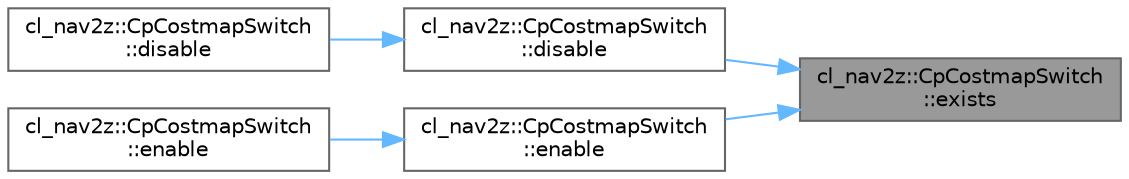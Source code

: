 digraph "cl_nav2z::CpCostmapSwitch::exists"
{
 // LATEX_PDF_SIZE
  bgcolor="transparent";
  edge [fontname=Helvetica,fontsize=10,labelfontname=Helvetica,labelfontsize=10];
  node [fontname=Helvetica,fontsize=10,shape=box,height=0.2,width=0.4];
  rankdir="RL";
  Node1 [label="cl_nav2z::CpCostmapSwitch\l::exists",height=0.2,width=0.4,color="gray40", fillcolor="grey60", style="filled", fontcolor="black",tooltip=" "];
  Node1 -> Node2 [dir="back",color="steelblue1",style="solid"];
  Node2 [label="cl_nav2z::CpCostmapSwitch\l::disable",height=0.2,width=0.4,color="grey40", fillcolor="white", style="filled",URL="$classcl__nav2z_1_1CpCostmapSwitch.html#a25c0d7c41b651b1c2fe13e8db236d511",tooltip=" "];
  Node2 -> Node3 [dir="back",color="steelblue1",style="solid"];
  Node3 [label="cl_nav2z::CpCostmapSwitch\l::disable",height=0.2,width=0.4,color="grey40", fillcolor="white", style="filled",URL="$classcl__nav2z_1_1CpCostmapSwitch.html#aded3c1546c2ed92b30db47b828fbf4fe",tooltip=" "];
  Node1 -> Node4 [dir="back",color="steelblue1",style="solid"];
  Node4 [label="cl_nav2z::CpCostmapSwitch\l::enable",height=0.2,width=0.4,color="grey40", fillcolor="white", style="filled",URL="$classcl__nav2z_1_1CpCostmapSwitch.html#ae4f9d5ada76cee1c93a08d0a88e5c18c",tooltip=" "];
  Node4 -> Node5 [dir="back",color="steelblue1",style="solid"];
  Node5 [label="cl_nav2z::CpCostmapSwitch\l::enable",height=0.2,width=0.4,color="grey40", fillcolor="white", style="filled",URL="$classcl__nav2z_1_1CpCostmapSwitch.html#aa31900224727e756c34c739651da780d",tooltip=" "];
}
